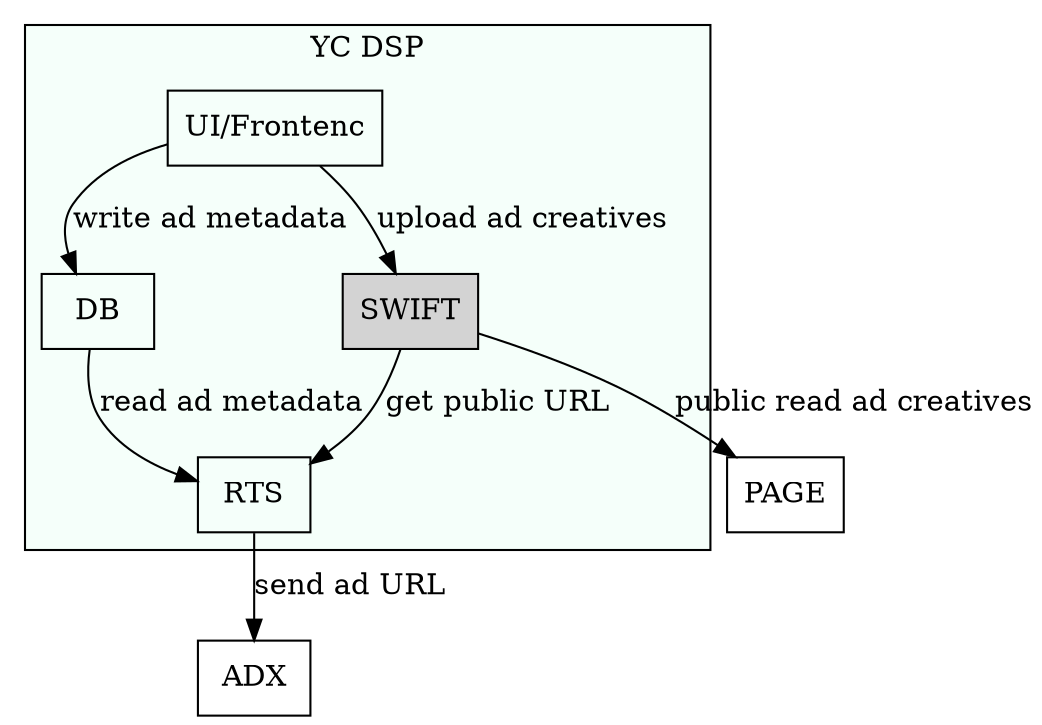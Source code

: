 digraph SwiftRTS {
	node [shape="record"];
	edge [style="solid"];
	#edge [style="dashed"];

	ADX;
	PAGE;

	subgraph cluster_data {
		label="YC DSP";
		bgcolor="mintcream";

		RTS;
		SWIFT [style="filled"];
		DB;
		UI [label="UI/Frontenc"]
	}

	UI->SWIFT [label="upload ad creatives"];
	UI->DB [label="write ad metadata"];
	DB->RTS [label="read ad metadata"];
	RTS->ADX [label="send ad URL"];
	SWIFT->PAGE [label="public read ad creatives"];
	SWIFT->RTS [label="get public URL"];

}
